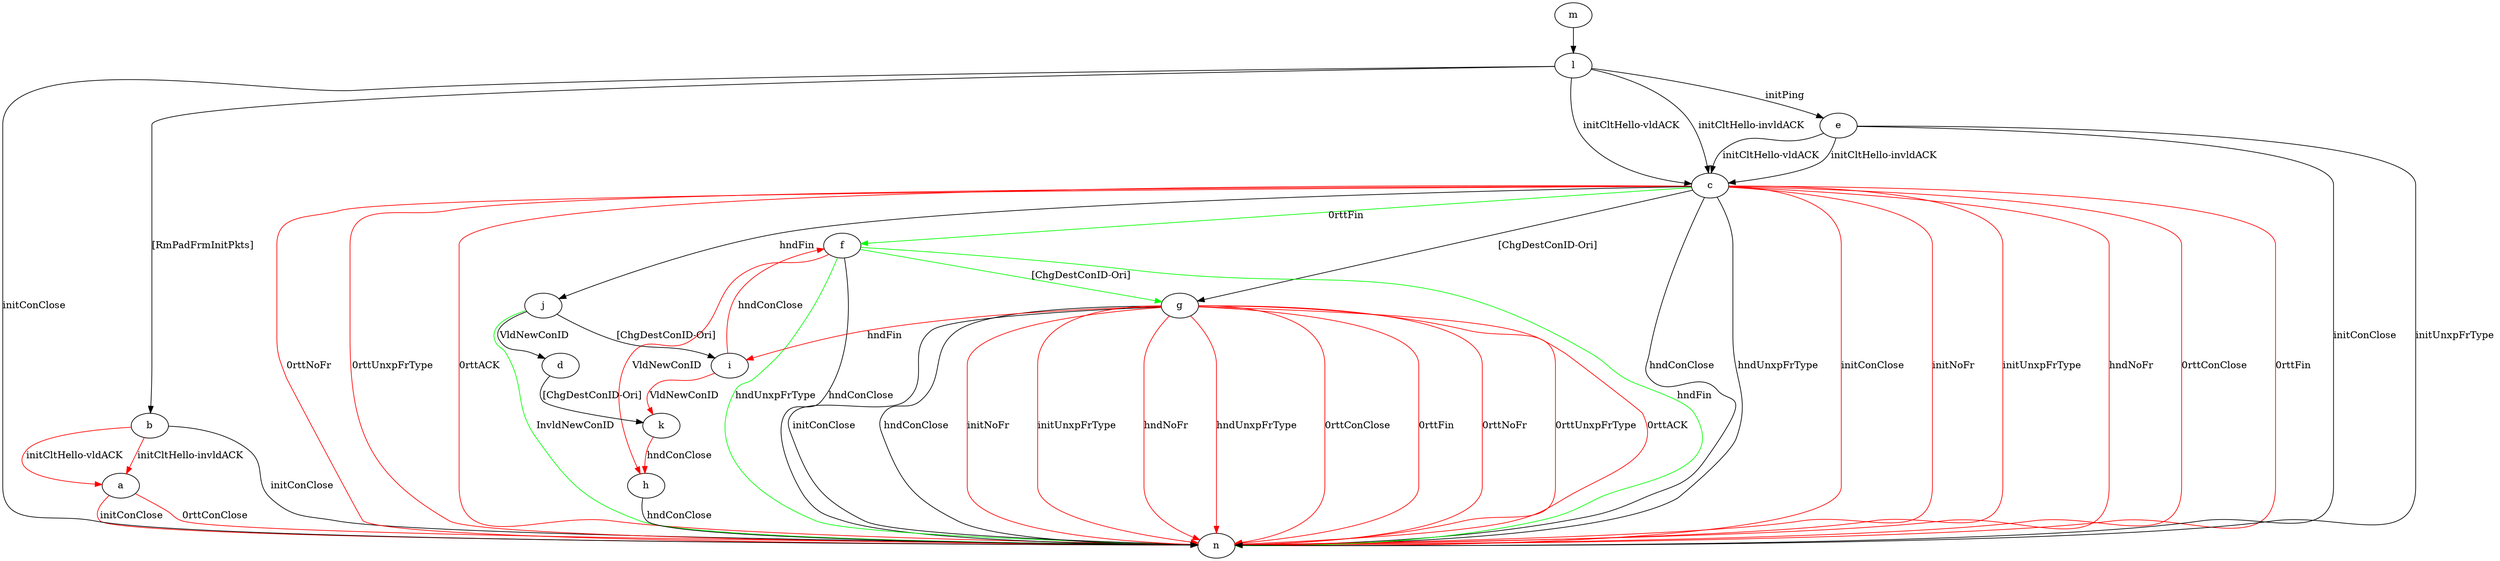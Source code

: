 digraph "" {
	a -> n	[key=0,
		color=red,
		label="initConClose "];
	a -> n	[key=1,
		color=red,
		label="0rttConClose "];
	b -> a	[key=0,
		color=red,
		label="initCltHello-vldACK "];
	b -> a	[key=1,
		color=red,
		label="initCltHello-invldACK "];
	b -> n	[key=0,
		label="initConClose "];
	c -> f	[key=0,
		color=green,
		label="0rttFin "];
	c -> g	[key=0,
		label="[ChgDestConID-Ori] "];
	c -> j	[key=0,
		label="hndFin "];
	c -> n	[key=0,
		label="hndConClose "];
	c -> n	[key=1,
		label="hndUnxpFrType "];
	c -> n	[key=2,
		color=red,
		label="initConClose "];
	c -> n	[key=3,
		color=red,
		label="initNoFr "];
	c -> n	[key=4,
		color=red,
		label="initUnxpFrType "];
	c -> n	[key=5,
		color=red,
		label="hndNoFr "];
	c -> n	[key=6,
		color=red,
		label="0rttConClose "];
	c -> n	[key=7,
		color=red,
		label="0rttFin "];
	c -> n	[key=8,
		color=red,
		label="0rttNoFr "];
	c -> n	[key=9,
		color=red,
		label="0rttUnxpFrType "];
	c -> n	[key=10,
		color=red,
		label="0rttACK "];
	d -> k	[key=0,
		label="[ChgDestConID-Ori] "];
	e -> c	[key=0,
		label="initCltHello-vldACK "];
	e -> c	[key=1,
		label="initCltHello-invldACK "];
	e -> n	[key=0,
		label="initConClose "];
	e -> n	[key=1,
		label="initUnxpFrType "];
	f -> g	[key=0,
		color=green,
		label="[ChgDestConID-Ori] "];
	f -> h	[key=0,
		color=red,
		label="VldNewConID "];
	f -> n	[key=0,
		label="hndConClose "];
	f -> n	[key=1,
		color=green,
		label="hndFin "];
	f -> n	[key=2,
		color=green,
		label="hndUnxpFrType "];
	g -> i	[key=0,
		color=red,
		label="hndFin "];
	g -> n	[key=0,
		label="initConClose "];
	g -> n	[key=1,
		label="hndConClose "];
	g -> n	[key=2,
		color=red,
		label="initNoFr "];
	g -> n	[key=3,
		color=red,
		label="initUnxpFrType "];
	g -> n	[key=4,
		color=red,
		label="hndNoFr "];
	g -> n	[key=5,
		color=red,
		label="hndUnxpFrType "];
	g -> n	[key=6,
		color=red,
		label="0rttConClose "];
	g -> n	[key=7,
		color=red,
		label="0rttFin "];
	g -> n	[key=8,
		color=red,
		label="0rttNoFr "];
	g -> n	[key=9,
		color=red,
		label="0rttUnxpFrType "];
	g -> n	[key=10,
		color=red,
		label="0rttACK "];
	h -> n	[key=0,
		label="hndConClose "];
	i -> f	[key=0,
		color=red,
		label="hndConClose "];
	i -> k	[key=0,
		color=red,
		label="VldNewConID "];
	j -> d	[key=0,
		label="VldNewConID "];
	j -> i	[key=0,
		label="[ChgDestConID-Ori] "];
	j -> n	[key=0,
		color=green,
		label="InvldNewConID "];
	k -> h	[key=0,
		color=red,
		label="hndConClose "];
	l -> b	[key=0,
		label="[RmPadFrmInitPkts] "];
	l -> c	[key=0,
		label="initCltHello-vldACK "];
	l -> c	[key=1,
		label="initCltHello-invldACK "];
	l -> e	[key=0,
		label="initPing "];
	l -> n	[key=0,
		label="initConClose "];
	m -> l	[key=0];
}
